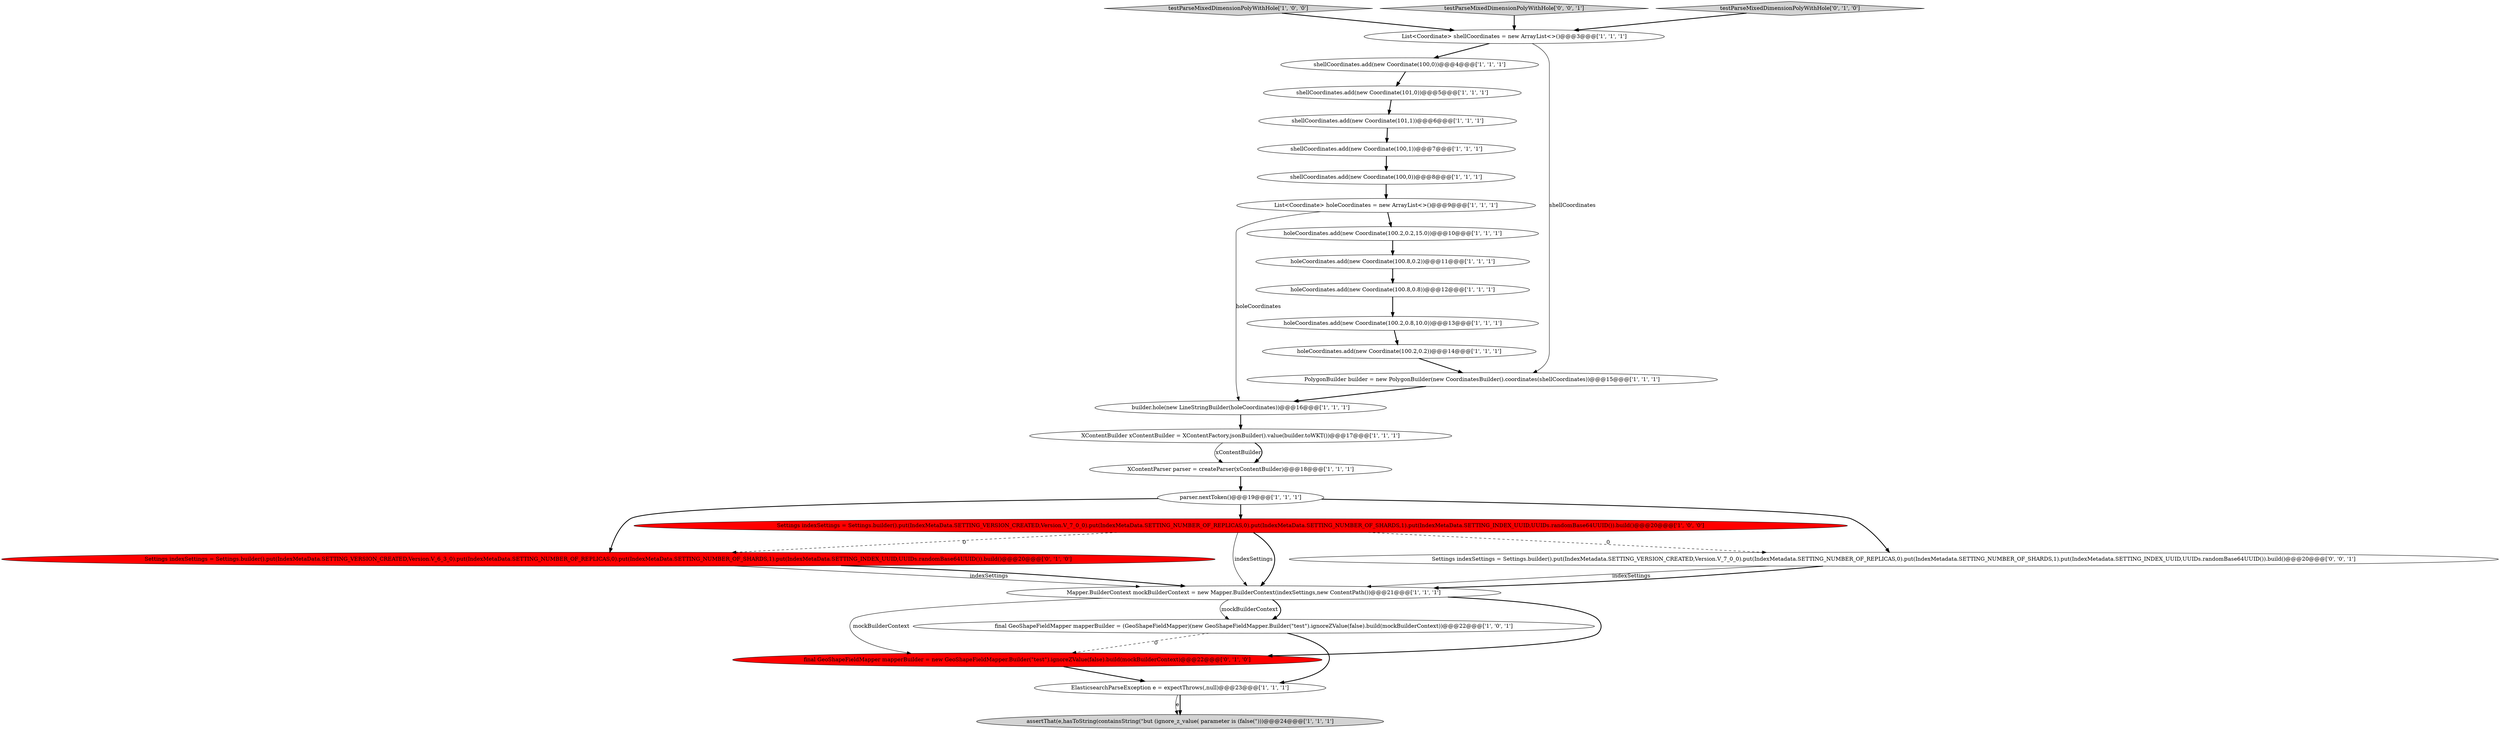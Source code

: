digraph {
18 [style = filled, label = "List<Coordinate> holeCoordinates = new ArrayList<>()@@@9@@@['1', '1', '1']", fillcolor = white, shape = ellipse image = "AAA0AAABBB1BBB"];
23 [style = filled, label = "Settings indexSettings = Settings.builder().put(IndexMetaData.SETTING_VERSION_CREATED,Version.V_6_3_0).put(IndexMetaData.SETTING_NUMBER_OF_REPLICAS,0).put(IndexMetaData.SETTING_NUMBER_OF_SHARDS,1).put(IndexMetaData.SETTING_INDEX_UUID,UUIDs.randomBase64UUID()).build()@@@20@@@['0', '1', '0']", fillcolor = red, shape = ellipse image = "AAA1AAABBB2BBB"];
19 [style = filled, label = "Mapper.BuilderContext mockBuilderContext = new Mapper.BuilderContext(indexSettings,new ContentPath())@@@21@@@['1', '1', '1']", fillcolor = white, shape = ellipse image = "AAA0AAABBB1BBB"];
26 [style = filled, label = "Settings indexSettings = Settings.builder().put(IndexMetadata.SETTING_VERSION_CREATED,Version.V_7_0_0).put(IndexMetadata.SETTING_NUMBER_OF_REPLICAS,0).put(IndexMetadata.SETTING_NUMBER_OF_SHARDS,1).put(IndexMetadata.SETTING_INDEX_UUID,UUIDs.randomBase64UUID()).build()@@@20@@@['0', '0', '1']", fillcolor = white, shape = ellipse image = "AAA0AAABBB3BBB"];
3 [style = filled, label = "holeCoordinates.add(new Coordinate(100.2,0.2,15.0))@@@10@@@['1', '1', '1']", fillcolor = white, shape = ellipse image = "AAA0AAABBB1BBB"];
9 [style = filled, label = "Settings indexSettings = Settings.builder().put(IndexMetaData.SETTING_VERSION_CREATED,Version.V_7_0_0).put(IndexMetaData.SETTING_NUMBER_OF_REPLICAS,0).put(IndexMetaData.SETTING_NUMBER_OF_SHARDS,1).put(IndexMetaData.SETTING_INDEX_UUID,UUIDs.randomBase64UUID()).build()@@@20@@@['1', '0', '0']", fillcolor = red, shape = ellipse image = "AAA1AAABBB1BBB"];
6 [style = filled, label = "shellCoordinates.add(new Coordinate(100,0))@@@4@@@['1', '1', '1']", fillcolor = white, shape = ellipse image = "AAA0AAABBB1BBB"];
13 [style = filled, label = "PolygonBuilder builder = new PolygonBuilder(new CoordinatesBuilder().coordinates(shellCoordinates))@@@15@@@['1', '1', '1']", fillcolor = white, shape = ellipse image = "AAA0AAABBB1BBB"];
5 [style = filled, label = "ElasticsearchParseException e = expectThrows(,null)@@@23@@@['1', '1', '1']", fillcolor = white, shape = ellipse image = "AAA0AAABBB1BBB"];
7 [style = filled, label = "holeCoordinates.add(new Coordinate(100.2,0.2))@@@14@@@['1', '1', '1']", fillcolor = white, shape = ellipse image = "AAA0AAABBB1BBB"];
14 [style = filled, label = "testParseMixedDimensionPolyWithHole['1', '0', '0']", fillcolor = lightgray, shape = diamond image = "AAA0AAABBB1BBB"];
22 [style = filled, label = "assertThat(e,hasToString(containsString(\"but (ignore_z_value( parameter is (false(\")))@@@24@@@['1', '1', '1']", fillcolor = lightgray, shape = ellipse image = "AAA0AAABBB1BBB"];
25 [style = filled, label = "final GeoShapeFieldMapper mapperBuilder = new GeoShapeFieldMapper.Builder(\"test\").ignoreZValue(false).build(mockBuilderContext)@@@22@@@['0', '1', '0']", fillcolor = red, shape = ellipse image = "AAA1AAABBB2BBB"];
27 [style = filled, label = "testParseMixedDimensionPolyWithHole['0', '0', '1']", fillcolor = lightgray, shape = diamond image = "AAA0AAABBB3BBB"];
21 [style = filled, label = "shellCoordinates.add(new Coordinate(100,1))@@@7@@@['1', '1', '1']", fillcolor = white, shape = ellipse image = "AAA0AAABBB1BBB"];
4 [style = filled, label = "shellCoordinates.add(new Coordinate(101,1))@@@6@@@['1', '1', '1']", fillcolor = white, shape = ellipse image = "AAA0AAABBB1BBB"];
1 [style = filled, label = "shellCoordinates.add(new Coordinate(100,0))@@@8@@@['1', '1', '1']", fillcolor = white, shape = ellipse image = "AAA0AAABBB1BBB"];
11 [style = filled, label = "holeCoordinates.add(new Coordinate(100.2,0.8,10.0))@@@13@@@['1', '1', '1']", fillcolor = white, shape = ellipse image = "AAA0AAABBB1BBB"];
10 [style = filled, label = "final GeoShapeFieldMapper mapperBuilder = (GeoShapeFieldMapper)(new GeoShapeFieldMapper.Builder(\"test\").ignoreZValue(false).build(mockBuilderContext))@@@22@@@['1', '0', '1']", fillcolor = white, shape = ellipse image = "AAA0AAABBB1BBB"];
2 [style = filled, label = "holeCoordinates.add(new Coordinate(100.8,0.8))@@@12@@@['1', '1', '1']", fillcolor = white, shape = ellipse image = "AAA0AAABBB1BBB"];
16 [style = filled, label = "List<Coordinate> shellCoordinates = new ArrayList<>()@@@3@@@['1', '1', '1']", fillcolor = white, shape = ellipse image = "AAA0AAABBB1BBB"];
12 [style = filled, label = "XContentBuilder xContentBuilder = XContentFactory.jsonBuilder().value(builder.toWKT())@@@17@@@['1', '1', '1']", fillcolor = white, shape = ellipse image = "AAA0AAABBB1BBB"];
24 [style = filled, label = "testParseMixedDimensionPolyWithHole['0', '1', '0']", fillcolor = lightgray, shape = diamond image = "AAA0AAABBB2BBB"];
15 [style = filled, label = "holeCoordinates.add(new Coordinate(100.8,0.2))@@@11@@@['1', '1', '1']", fillcolor = white, shape = ellipse image = "AAA0AAABBB1BBB"];
0 [style = filled, label = "shellCoordinates.add(new Coordinate(101,0))@@@5@@@['1', '1', '1']", fillcolor = white, shape = ellipse image = "AAA0AAABBB1BBB"];
20 [style = filled, label = "parser.nextToken()@@@19@@@['1', '1', '1']", fillcolor = white, shape = ellipse image = "AAA0AAABBB1BBB"];
8 [style = filled, label = "XContentParser parser = createParser(xContentBuilder)@@@18@@@['1', '1', '1']", fillcolor = white, shape = ellipse image = "AAA0AAABBB1BBB"];
17 [style = filled, label = "builder.hole(new LineStringBuilder(holeCoordinates))@@@16@@@['1', '1', '1']", fillcolor = white, shape = ellipse image = "AAA0AAABBB1BBB"];
7->13 [style = bold, label=""];
14->16 [style = bold, label=""];
18->3 [style = bold, label=""];
15->2 [style = bold, label=""];
20->9 [style = bold, label=""];
20->26 [style = bold, label=""];
12->8 [style = solid, label="xContentBuilder"];
16->6 [style = bold, label=""];
26->19 [style = solid, label="indexSettings"];
4->21 [style = bold, label=""];
9->19 [style = solid, label="indexSettings"];
19->10 [style = bold, label=""];
1->18 [style = bold, label=""];
6->0 [style = bold, label=""];
3->15 [style = bold, label=""];
27->16 [style = bold, label=""];
26->19 [style = bold, label=""];
9->23 [style = dashed, label="0"];
19->25 [style = bold, label=""];
24->16 [style = bold, label=""];
13->17 [style = bold, label=""];
5->22 [style = solid, label="e"];
17->12 [style = bold, label=""];
16->13 [style = solid, label="shellCoordinates"];
8->20 [style = bold, label=""];
10->5 [style = bold, label=""];
20->23 [style = bold, label=""];
23->19 [style = solid, label="indexSettings"];
0->4 [style = bold, label=""];
12->8 [style = bold, label=""];
23->19 [style = bold, label=""];
21->1 [style = bold, label=""];
19->10 [style = solid, label="mockBuilderContext"];
19->25 [style = solid, label="mockBuilderContext"];
9->26 [style = dashed, label="0"];
9->19 [style = bold, label=""];
25->5 [style = bold, label=""];
5->22 [style = bold, label=""];
2->11 [style = bold, label=""];
10->25 [style = dashed, label="0"];
11->7 [style = bold, label=""];
18->17 [style = solid, label="holeCoordinates"];
}
